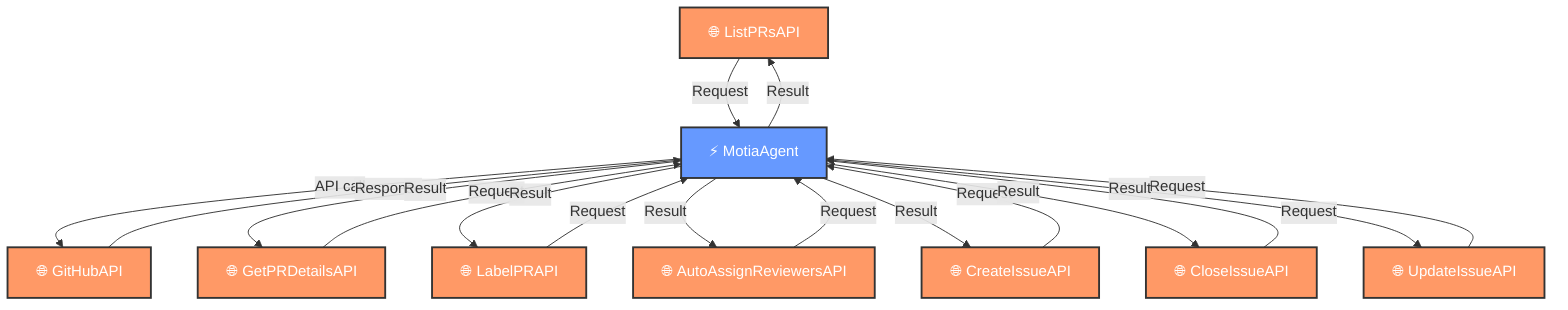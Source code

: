 flowchart TD
    classDef apiStyle fill:#f96,stroke:#333,stroke-width:2px,color:#fff
    classDef eventStyle fill:#69f,stroke:#333,stroke-width:2px,color:#fff
    classDef noopStyle fill:#3f3a50,stroke:#333,stroke-width:2px,color:#fff

    list_prs_api["🌐 ListPRsAPI"]:::apiStyle
    get_pr_details_api["🌐 GetPRDetailsAPI"]:::apiStyle
    label_pr_api["🌐 LabelPRAPI"]:::apiStyle
    auto_assign_reviewers_api["🌐 AutoAssignReviewersAPI"]:::apiStyle
    create_issue_api["🌐 CreateIssueAPI"]:::apiStyle
    close_issue_api["🌐 CloseIssueAPI"]:::apiStyle
    update_issue_api["🌐 UpdateIssueAPI"]:::apiStyle
    motia_agent["⚡ MotiaAgent"]:::eventStyle
    github_api["🌐 GitHubAPI"]:::apiStyle

    list_prs_api -->|Request| motia_agent
    get_pr_details_api -->|Request| motia_agent
    label_pr_api -->|Request| motia_agent
    auto_assign_reviewers_api -->|Request| motia_agent
    create_issue_api -->|Request| motia_agent
    close_issue_api -->|Request| motia_agent
    update_issue_api -->|Request| motia_agent

    motia_agent -->|API call| github_api
    github_api -->|Response| motia_agent
    motia_agent -->|Result| list_prs_api
    motia_agent -->|Result| get_pr_details_api
    motia_agent -->|Result| label_pr_api
    motia_agent -->|Result| auto_assign_reviewers_api
    motia_agent -->|Result| create_issue_api
    motia_agent -->|Result| close_issue_api
    motia_agent -->|Result| update_issue_api